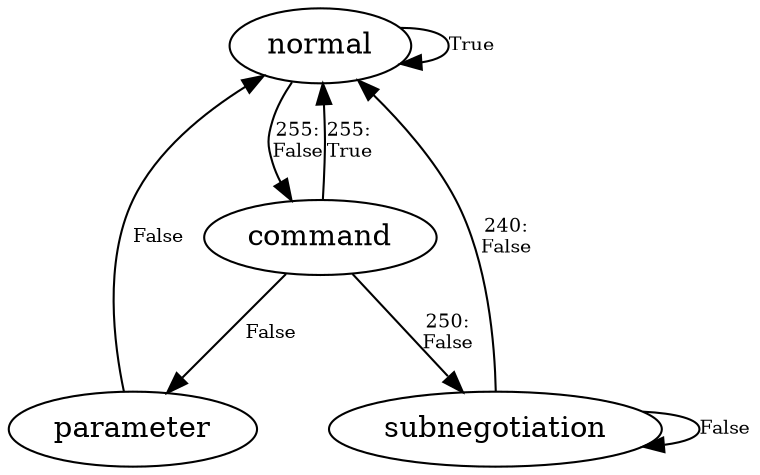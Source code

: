 digraph telnet_filter {
	edge [fontsize=9];
	normal;
	command;
	parameter;
	subnegotiation;
	normal -> normal [label="True"];
	normal -> command [label="255:\nFalse"];
	command -> normal [label="255:\nTrue"];
	command -> subnegotiation [label="250:\nFalse"];
	command -> parameter [label="False"];
	parameter -> normal [label="False"];
	subnegotiation -> subnegotiation [label="False"];
	subnegotiation -> normal [label="240:\nFalse"];
}
